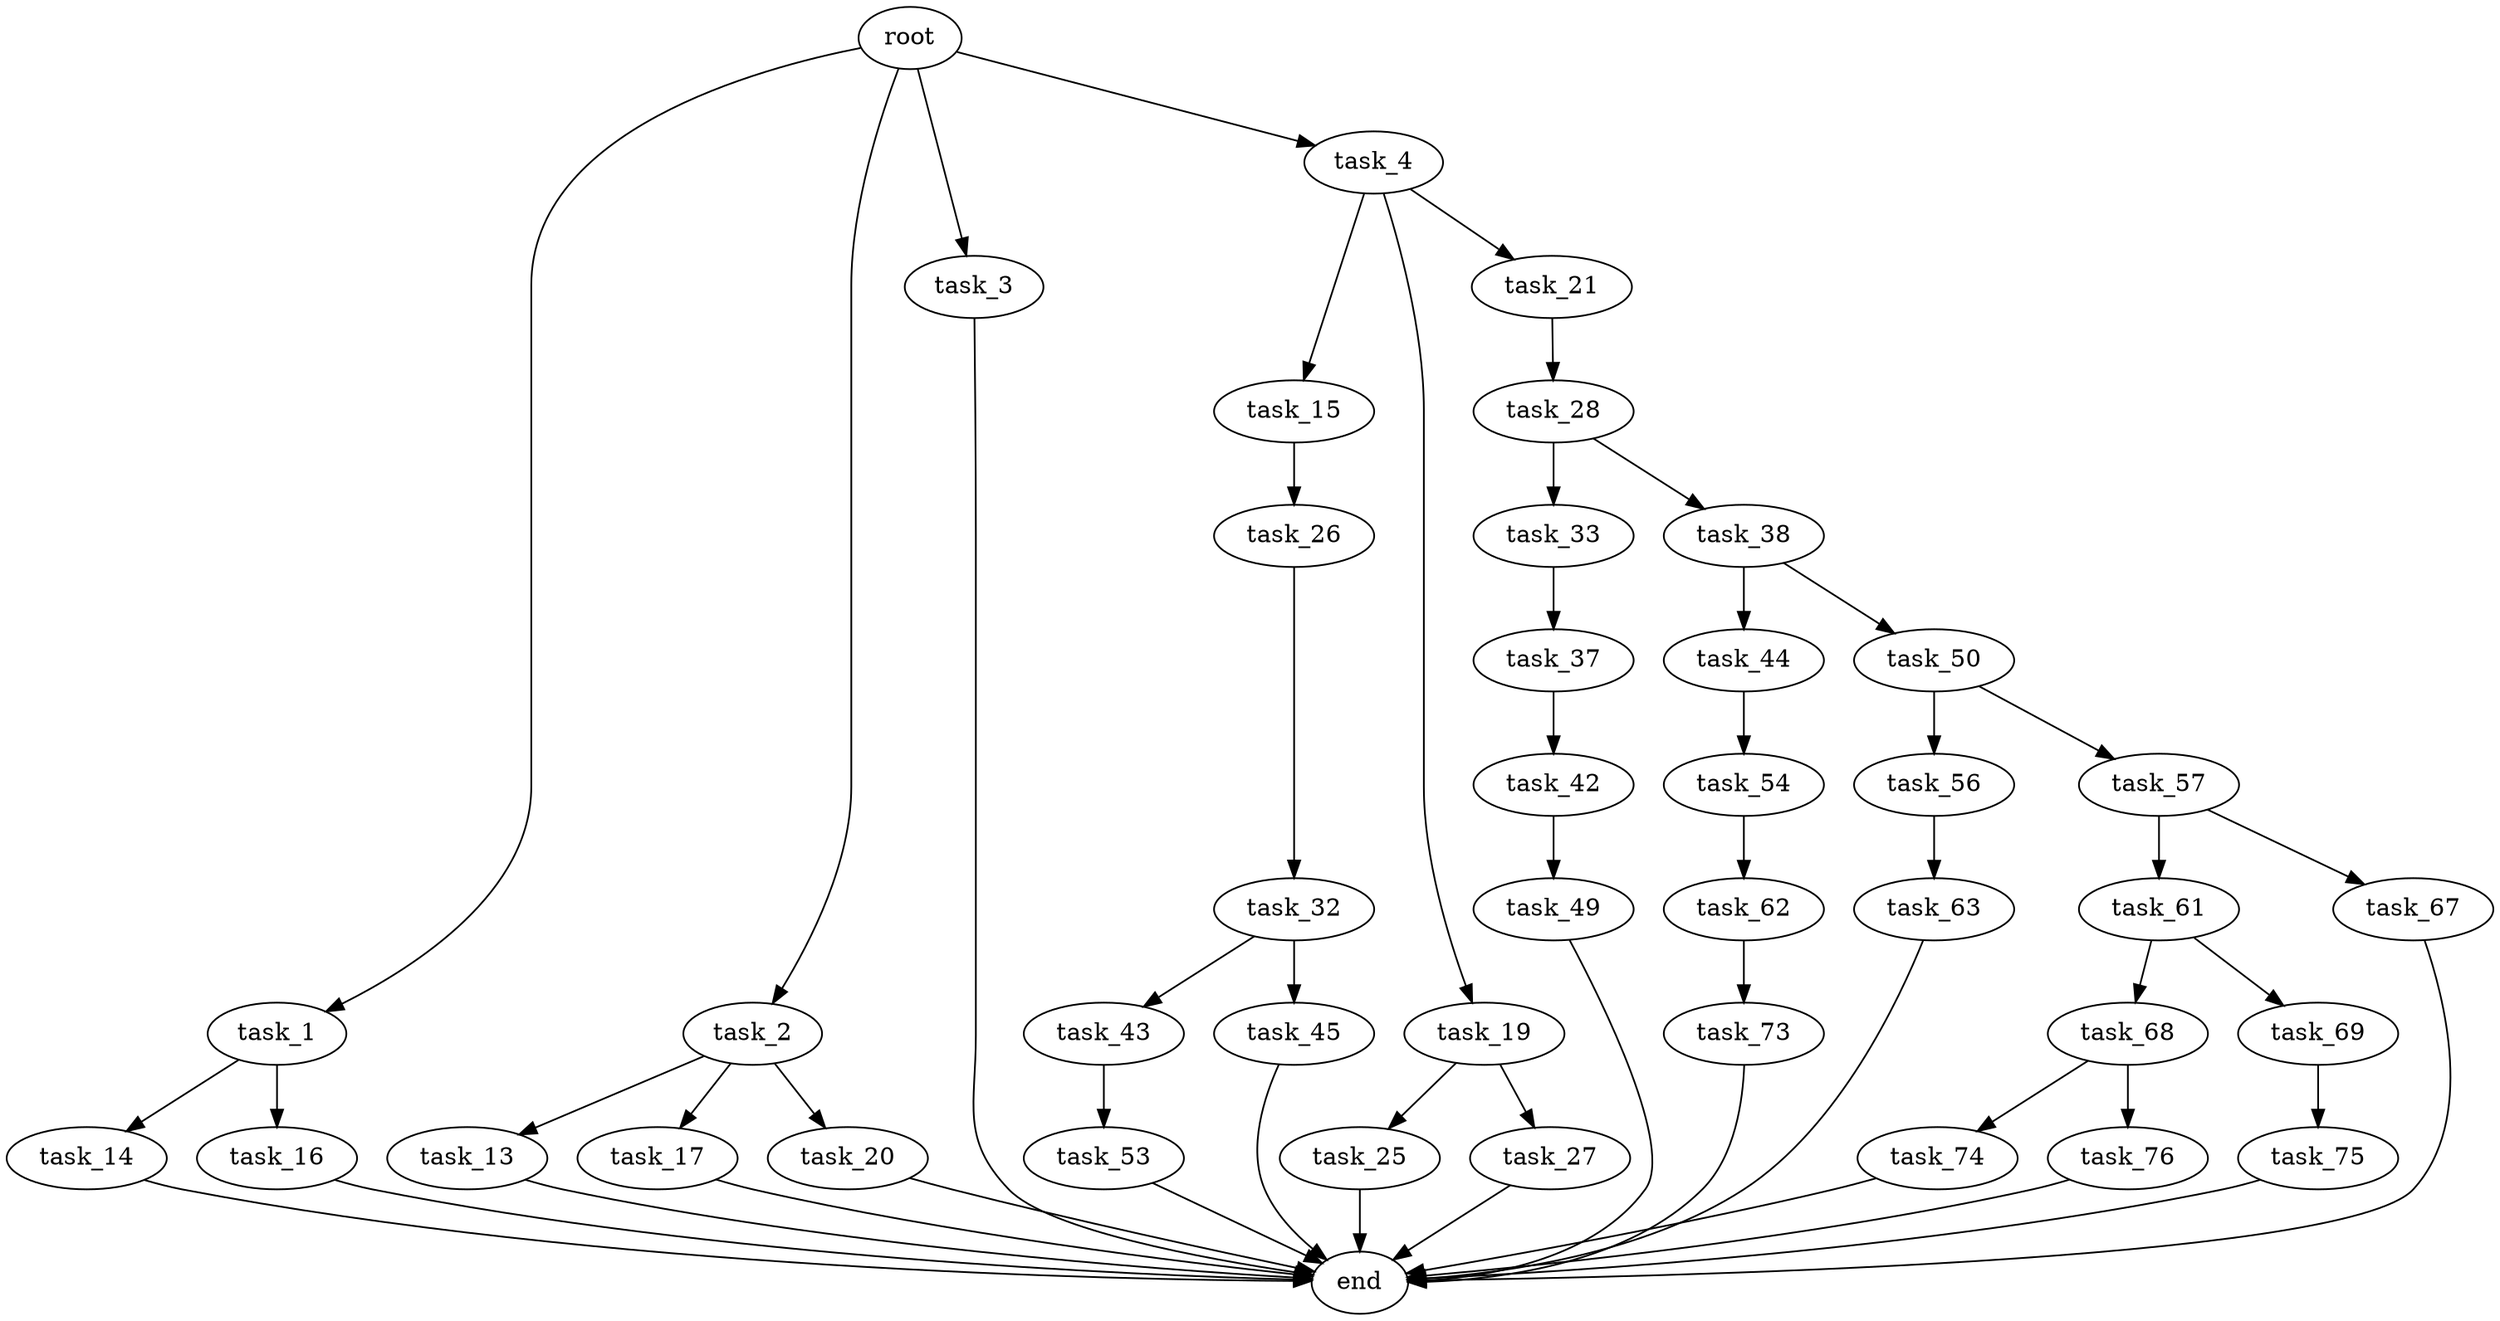 digraph G {
  root [size="0.000000"];
  task_1 [size="231928233984.000000"];
  task_2 [size="51731153585.000000"];
  task_3 [size="1073741824000.000000"];
  task_4 [size="147275804939.000000"];
  task_13 [size="1750498345.000000"];
  task_14 [size="5988544271.000000"];
  task_15 [size="67620875143.000000"];
  task_16 [size="49826892367.000000"];
  task_17 [size="8301065766.000000"];
  task_19 [size="718844927660.000000"];
  task_20 [size="12920869482.000000"];
  task_21 [size="3924486385.000000"];
  task_25 [size="549755813888.000000"];
  task_26 [size="231928233984.000000"];
  task_27 [size="2871967265.000000"];
  task_28 [size="4720690924.000000"];
  task_32 [size="28991029248.000000"];
  task_33 [size="684159016076.000000"];
  task_37 [size="782757789696.000000"];
  task_38 [size="70756006519.000000"];
  task_42 [size="782757789696.000000"];
  task_43 [size="549755813888.000000"];
  task_44 [size="101092311848.000000"];
  task_45 [size="405784317564.000000"];
  task_49 [size="33586438025.000000"];
  task_50 [size="13467252124.000000"];
  task_53 [size="316161970966.000000"];
  task_54 [size="28991029248.000000"];
  task_56 [size="15104444334.000000"];
  task_57 [size="39680126217.000000"];
  task_61 [size="1049866834492.000000"];
  task_62 [size="3094440289.000000"];
  task_63 [size="34891525946.000000"];
  task_67 [size="13209417987.000000"];
  task_68 [size="333347082751.000000"];
  task_69 [size="12478318373.000000"];
  task_73 [size="310097381728.000000"];
  task_74 [size="226934553309.000000"];
  task_75 [size="253059652907.000000"];
  task_76 [size="1098745882.000000"];
  end [size="0.000000"];

  root -> task_1 [size="1.000000"];
  root -> task_2 [size="1.000000"];
  root -> task_3 [size="1.000000"];
  root -> task_4 [size="1.000000"];
  task_1 -> task_14 [size="301989888.000000"];
  task_1 -> task_16 [size="301989888.000000"];
  task_2 -> task_13 [size="134217728.000000"];
  task_2 -> task_17 [size="134217728.000000"];
  task_2 -> task_20 [size="134217728.000000"];
  task_3 -> end [size="1.000000"];
  task_4 -> task_15 [size="134217728.000000"];
  task_4 -> task_19 [size="134217728.000000"];
  task_4 -> task_21 [size="134217728.000000"];
  task_13 -> end [size="1.000000"];
  task_14 -> end [size="1.000000"];
  task_15 -> task_26 [size="209715200.000000"];
  task_16 -> end [size="1.000000"];
  task_17 -> end [size="1.000000"];
  task_19 -> task_25 [size="536870912.000000"];
  task_19 -> task_27 [size="536870912.000000"];
  task_20 -> end [size="1.000000"];
  task_21 -> task_28 [size="75497472.000000"];
  task_25 -> end [size="1.000000"];
  task_26 -> task_32 [size="301989888.000000"];
  task_27 -> end [size="1.000000"];
  task_28 -> task_33 [size="411041792.000000"];
  task_28 -> task_38 [size="411041792.000000"];
  task_32 -> task_43 [size="75497472.000000"];
  task_32 -> task_45 [size="75497472.000000"];
  task_33 -> task_37 [size="536870912.000000"];
  task_37 -> task_42 [size="679477248.000000"];
  task_38 -> task_44 [size="75497472.000000"];
  task_38 -> task_50 [size="75497472.000000"];
  task_42 -> task_49 [size="679477248.000000"];
  task_43 -> task_53 [size="536870912.000000"];
  task_44 -> task_54 [size="134217728.000000"];
  task_45 -> end [size="1.000000"];
  task_49 -> end [size="1.000000"];
  task_50 -> task_56 [size="411041792.000000"];
  task_50 -> task_57 [size="411041792.000000"];
  task_53 -> end [size="1.000000"];
  task_54 -> task_62 [size="75497472.000000"];
  task_56 -> task_63 [size="679477248.000000"];
  task_57 -> task_61 [size="134217728.000000"];
  task_57 -> task_67 [size="134217728.000000"];
  task_61 -> task_68 [size="679477248.000000"];
  task_61 -> task_69 [size="679477248.000000"];
  task_62 -> task_73 [size="134217728.000000"];
  task_63 -> end [size="1.000000"];
  task_67 -> end [size="1.000000"];
  task_68 -> task_74 [size="301989888.000000"];
  task_68 -> task_76 [size="301989888.000000"];
  task_69 -> task_75 [size="411041792.000000"];
  task_73 -> end [size="1.000000"];
  task_74 -> end [size="1.000000"];
  task_75 -> end [size="1.000000"];
  task_76 -> end [size="1.000000"];
}
